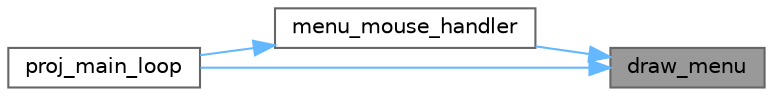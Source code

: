 digraph "draw_menu"
{
 // LATEX_PDF_SIZE
  bgcolor="transparent";
  edge [fontname=Helvetica,fontsize=10,labelfontname=Helvetica,labelfontsize=10];
  node [fontname=Helvetica,fontsize=10,shape=box,height=0.2,width=0.4];
  rankdir="RL";
  Node1 [label="draw_menu",height=0.2,width=0.4,color="gray40", fillcolor="grey60", style="filled", fontcolor="black",tooltip="Draws the menu screen."];
  Node1 -> Node2 [dir="back",color="steelblue1",style="solid"];
  Node2 [label="menu_mouse_handler",height=0.2,width=0.4,color="grey40", fillcolor="white", style="filled",URL="$menu_8c.html#ad9df0e59e18acd09170f5b66cabf858a",tooltip="Handles mouse events on the menu screen."];
  Node2 -> Node3 [dir="back",color="steelblue1",style="solid"];
  Node3 [label="proj_main_loop",height=0.2,width=0.4,color="grey40", fillcolor="white", style="filled",URL="$proj_8c.html#a2a16f651eccbd248e1ad3b3b924b143b",tooltip=" "];
  Node1 -> Node3 [dir="back",color="steelblue1",style="solid"];
}
